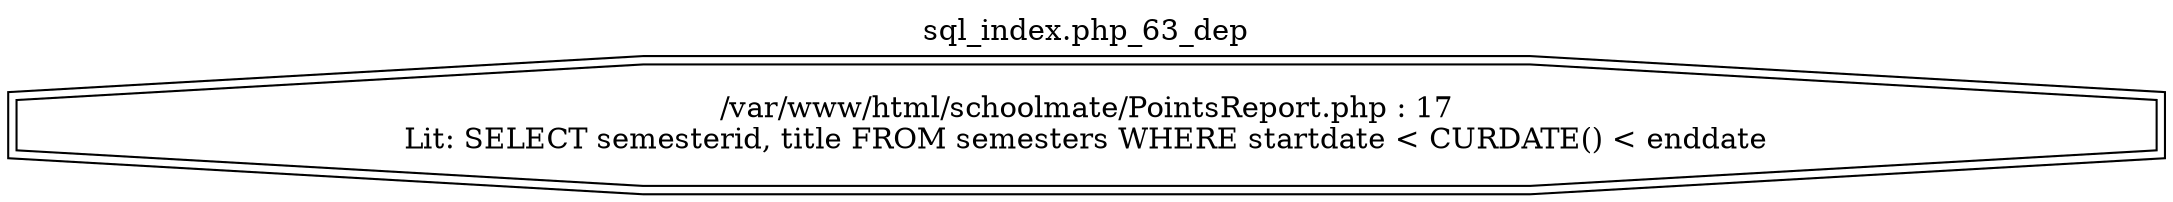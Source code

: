 digraph cfg {
  label="sql_index.php_63_dep";
  labelloc=t;
  n1 [shape=doubleoctagon, label="/var/www/html/schoolmate/PointsReport.php : 17\nLit: SELECT semesterid, title FROM semesters WHERE startdate < CURDATE() < enddate\n"];
}
